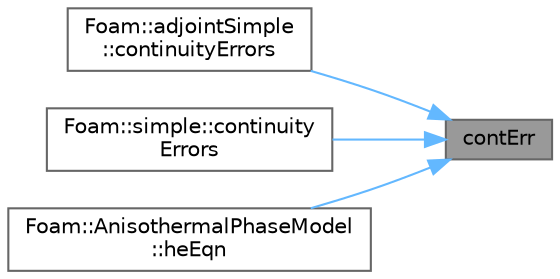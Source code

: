 digraph "contErr"
{
 // LATEX_PDF_SIZE
  bgcolor="transparent";
  edge [fontname=Helvetica,fontsize=10,labelfontname=Helvetica,labelfontsize=10];
  node [fontname=Helvetica,fontsize=10,shape=box,height=0.2,width=0.4];
  rankdir="RL";
  Node1 [id="Node000001",label="contErr",height=0.2,width=0.4,color="gray40", fillcolor="grey60", style="filled", fontcolor="black",tooltip=" "];
  Node1 -> Node2 [id="edge1_Node000001_Node000002",dir="back",color="steelblue1",style="solid",tooltip=" "];
  Node2 [id="Node000002",label="Foam::adjointSimple\l::continuityErrors",height=0.2,width=0.4,color="grey40", fillcolor="white", style="filled",URL="$classFoam_1_1adjointSimple.html#ac35ed3608700b08eb7a55cb08cd42ee6",tooltip=" "];
  Node1 -> Node3 [id="edge2_Node000001_Node000003",dir="back",color="steelblue1",style="solid",tooltip=" "];
  Node3 [id="Node000003",label="Foam::simple::continuity\lErrors",height=0.2,width=0.4,color="grey40", fillcolor="white", style="filled",URL="$classFoam_1_1simple.html#ac35ed3608700b08eb7a55cb08cd42ee6",tooltip=" "];
  Node1 -> Node4 [id="edge3_Node000001_Node000004",dir="back",color="steelblue1",style="solid",tooltip=" "];
  Node4 [id="Node000004",label="Foam::AnisothermalPhaseModel\l::heEqn",height=0.2,width=0.4,color="grey40", fillcolor="white", style="filled",URL="$classFoam_1_1AnisothermalPhaseModel.html#aedc5c76cea28153e35bd6927014184dd",tooltip=" "];
}
